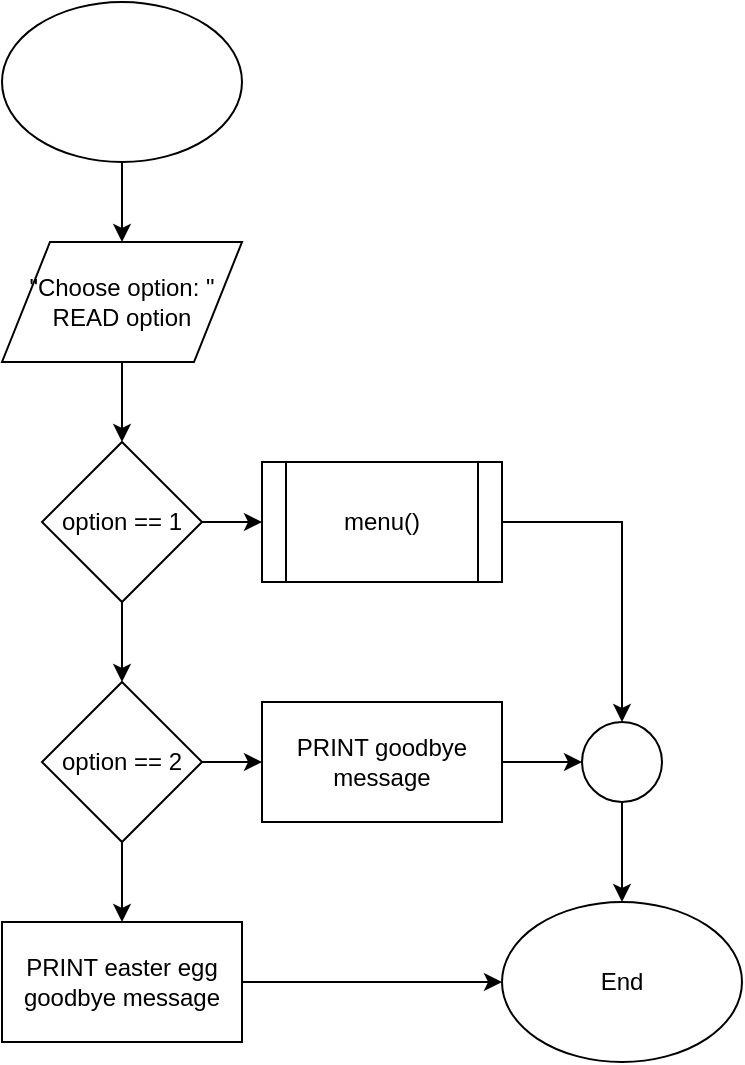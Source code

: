 <mxfile version="13.0.3" type="device"><diagram id="C5RBs43oDa-KdzZeNtuy" name="Page-1"><mxGraphModel dx="852" dy="494" grid="1" gridSize="10" guides="1" tooltips="1" connect="1" arrows="1" fold="1" page="1" pageScale="1" pageWidth="827" pageHeight="1169" math="0" shadow="0"><root><mxCell id="WIyWlLk6GJQsqaUBKTNV-0"/><mxCell id="WIyWlLk6GJQsqaUBKTNV-1" parent="WIyWlLk6GJQsqaUBKTNV-0"/><mxCell id="rb_rhIQNGfYAG14jH6BY-2" value="" style="edgeStyle=orthogonalEdgeStyle;rounded=0;orthogonalLoop=1;jettySize=auto;html=1;" edge="1" parent="WIyWlLk6GJQsqaUBKTNV-1" source="rb_rhIQNGfYAG14jH6BY-0" target="rb_rhIQNGfYAG14jH6BY-1"><mxGeometry relative="1" as="geometry"/></mxCell><mxCell id="rb_rhIQNGfYAG14jH6BY-0" value="" style="ellipse;whiteSpace=wrap;html=1;" vertex="1" parent="WIyWlLk6GJQsqaUBKTNV-1"><mxGeometry x="350" y="220" width="120" height="80" as="geometry"/></mxCell><mxCell id="rb_rhIQNGfYAG14jH6BY-4" value="" style="edgeStyle=orthogonalEdgeStyle;rounded=0;orthogonalLoop=1;jettySize=auto;html=1;" edge="1" parent="WIyWlLk6GJQsqaUBKTNV-1" source="rb_rhIQNGfYAG14jH6BY-1" target="rb_rhIQNGfYAG14jH6BY-3"><mxGeometry relative="1" as="geometry"/></mxCell><mxCell id="rb_rhIQNGfYAG14jH6BY-1" value="&quot;Choose option: &quot;&lt;br&gt;READ option" style="shape=parallelogram;perimeter=parallelogramPerimeter;whiteSpace=wrap;html=1;" vertex="1" parent="WIyWlLk6GJQsqaUBKTNV-1"><mxGeometry x="350" y="340" width="120" height="60" as="geometry"/></mxCell><mxCell id="rb_rhIQNGfYAG14jH6BY-6" value="" style="edgeStyle=orthogonalEdgeStyle;rounded=0;orthogonalLoop=1;jettySize=auto;html=1;" edge="1" parent="WIyWlLk6GJQsqaUBKTNV-1" source="rb_rhIQNGfYAG14jH6BY-3" target="rb_rhIQNGfYAG14jH6BY-5"><mxGeometry relative="1" as="geometry"/></mxCell><mxCell id="rb_rhIQNGfYAG14jH6BY-12" value="" style="edgeStyle=orthogonalEdgeStyle;rounded=0;orthogonalLoop=1;jettySize=auto;html=1;" edge="1" parent="WIyWlLk6GJQsqaUBKTNV-1" source="rb_rhIQNGfYAG14jH6BY-3" target="rb_rhIQNGfYAG14jH6BY-7"><mxGeometry relative="1" as="geometry"/></mxCell><mxCell id="rb_rhIQNGfYAG14jH6BY-3" value="option == 1" style="rhombus;whiteSpace=wrap;html=1;" vertex="1" parent="WIyWlLk6GJQsqaUBKTNV-1"><mxGeometry x="370" y="440" width="80" height="80" as="geometry"/></mxCell><mxCell id="rb_rhIQNGfYAG14jH6BY-10" value="" style="edgeStyle=orthogonalEdgeStyle;rounded=0;orthogonalLoop=1;jettySize=auto;html=1;" edge="1" parent="WIyWlLk6GJQsqaUBKTNV-1" source="rb_rhIQNGfYAG14jH6BY-5" target="rb_rhIQNGfYAG14jH6BY-9"><mxGeometry relative="1" as="geometry"/></mxCell><mxCell id="rb_rhIQNGfYAG14jH6BY-11" value="" style="edgeStyle=orthogonalEdgeStyle;rounded=0;orthogonalLoop=1;jettySize=auto;html=1;" edge="1" parent="WIyWlLk6GJQsqaUBKTNV-1" source="rb_rhIQNGfYAG14jH6BY-5" target="rb_rhIQNGfYAG14jH6BY-8"><mxGeometry relative="1" as="geometry"/></mxCell><mxCell id="rb_rhIQNGfYAG14jH6BY-5" value="option == 2" style="rhombus;whiteSpace=wrap;html=1;" vertex="1" parent="WIyWlLk6GJQsqaUBKTNV-1"><mxGeometry x="370" y="560" width="80" height="80" as="geometry"/></mxCell><mxCell id="rb_rhIQNGfYAG14jH6BY-14" style="edgeStyle=orthogonalEdgeStyle;rounded=0;orthogonalLoop=1;jettySize=auto;html=1;entryX=0.5;entryY=0;entryDx=0;entryDy=0;" edge="1" parent="WIyWlLk6GJQsqaUBKTNV-1" source="rb_rhIQNGfYAG14jH6BY-7" target="rb_rhIQNGfYAG14jH6BY-13"><mxGeometry relative="1" as="geometry"/></mxCell><mxCell id="rb_rhIQNGfYAG14jH6BY-7" value="menu()" style="shape=process;whiteSpace=wrap;html=1;backgroundOutline=1;" vertex="1" parent="WIyWlLk6GJQsqaUBKTNV-1"><mxGeometry x="480" y="450" width="120" height="60" as="geometry"/></mxCell><mxCell id="rb_rhIQNGfYAG14jH6BY-15" style="edgeStyle=orthogonalEdgeStyle;rounded=0;orthogonalLoop=1;jettySize=auto;html=1;entryX=0;entryY=0.5;entryDx=0;entryDy=0;" edge="1" parent="WIyWlLk6GJQsqaUBKTNV-1" source="rb_rhIQNGfYAG14jH6BY-8" target="rb_rhIQNGfYAG14jH6BY-13"><mxGeometry relative="1" as="geometry"/></mxCell><mxCell id="rb_rhIQNGfYAG14jH6BY-8" value="PRINT goodbye message" style="rounded=0;whiteSpace=wrap;html=1;" vertex="1" parent="WIyWlLk6GJQsqaUBKTNV-1"><mxGeometry x="480" y="570" width="120" height="60" as="geometry"/></mxCell><mxCell id="rb_rhIQNGfYAG14jH6BY-18" style="edgeStyle=orthogonalEdgeStyle;rounded=0;orthogonalLoop=1;jettySize=auto;html=1;entryX=0;entryY=0.5;entryDx=0;entryDy=0;" edge="1" parent="WIyWlLk6GJQsqaUBKTNV-1" source="rb_rhIQNGfYAG14jH6BY-9" target="rb_rhIQNGfYAG14jH6BY-16"><mxGeometry relative="1" as="geometry"/></mxCell><mxCell id="rb_rhIQNGfYAG14jH6BY-9" value="PRINT easter egg goodbye message" style="rounded=0;whiteSpace=wrap;html=1;" vertex="1" parent="WIyWlLk6GJQsqaUBKTNV-1"><mxGeometry x="350" y="680" width="120" height="60" as="geometry"/></mxCell><mxCell id="rb_rhIQNGfYAG14jH6BY-17" value="" style="edgeStyle=orthogonalEdgeStyle;rounded=0;orthogonalLoop=1;jettySize=auto;html=1;" edge="1" parent="WIyWlLk6GJQsqaUBKTNV-1" source="rb_rhIQNGfYAG14jH6BY-13" target="rb_rhIQNGfYAG14jH6BY-16"><mxGeometry relative="1" as="geometry"/></mxCell><mxCell id="rb_rhIQNGfYAG14jH6BY-13" value="" style="ellipse;whiteSpace=wrap;html=1;aspect=fixed;" vertex="1" parent="WIyWlLk6GJQsqaUBKTNV-1"><mxGeometry x="640" y="580" width="40" height="40" as="geometry"/></mxCell><mxCell id="rb_rhIQNGfYAG14jH6BY-16" value="End" style="ellipse;whiteSpace=wrap;html=1;" vertex="1" parent="WIyWlLk6GJQsqaUBKTNV-1"><mxGeometry x="600" y="670" width="120" height="80" as="geometry"/></mxCell></root></mxGraphModel></diagram></mxfile>
